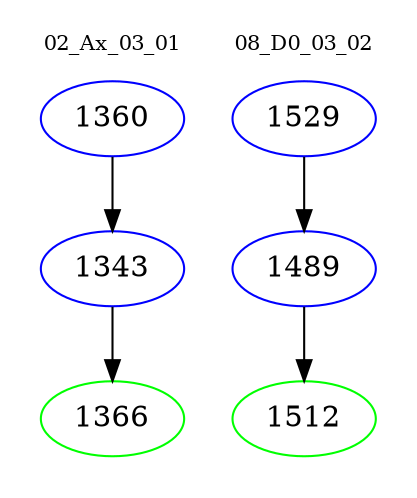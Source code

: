 digraph{
subgraph cluster_0 {
color = white
label = "02_Ax_03_01";
fontsize=10;
T0_1360 [label="1360", color="blue"]
T0_1360 -> T0_1343 [color="black"]
T0_1343 [label="1343", color="blue"]
T0_1343 -> T0_1366 [color="black"]
T0_1366 [label="1366", color="green"]
}
subgraph cluster_1 {
color = white
label = "08_D0_03_02";
fontsize=10;
T1_1529 [label="1529", color="blue"]
T1_1529 -> T1_1489 [color="black"]
T1_1489 [label="1489", color="blue"]
T1_1489 -> T1_1512 [color="black"]
T1_1512 [label="1512", color="green"]
}
}
